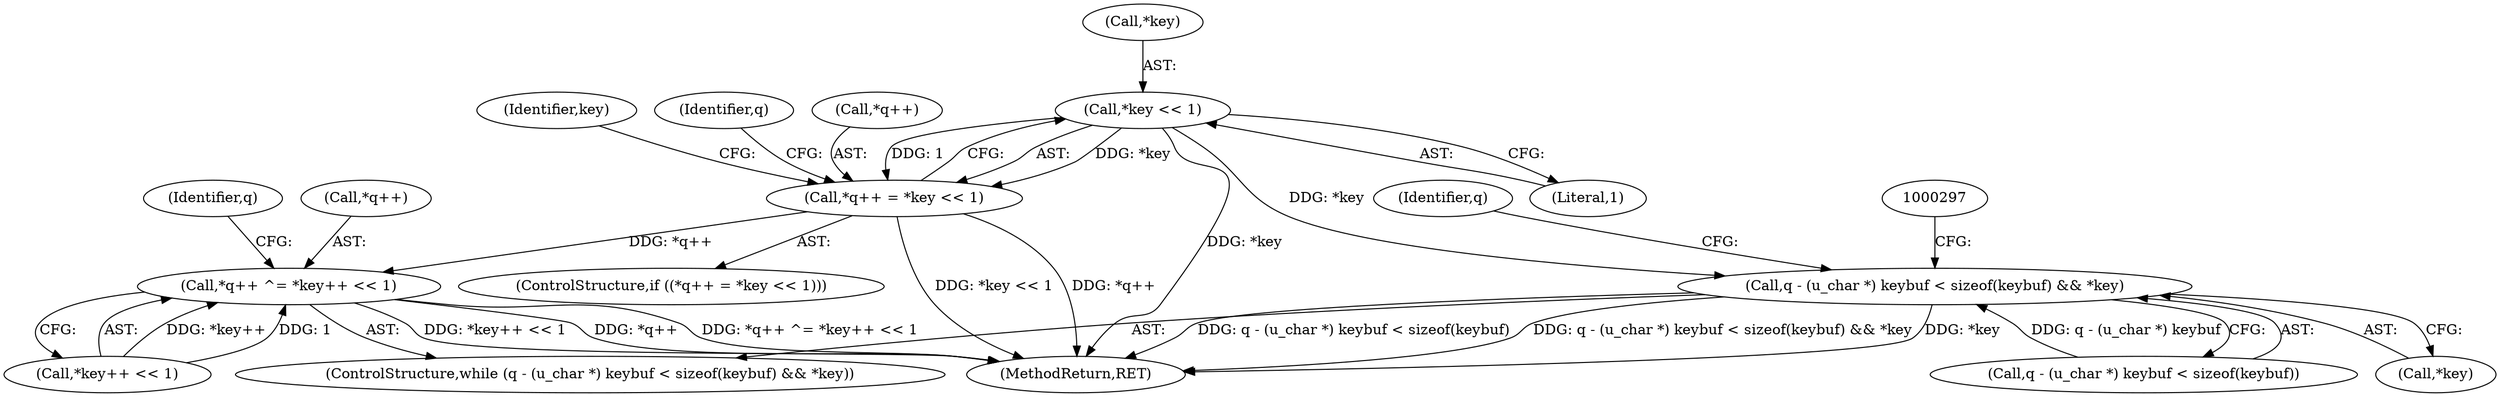digraph "0_php_aab49e934de1fff046e659cbec46e3d053b41c34@pointer" {
"1000148" [label="(Call,*key << 1)"];
"1000144" [label="(Call,*q++ = *key << 1)"];
"1000285" [label="(Call,*q++ ^= *key++ << 1)"];
"1000274" [label="(Call,q - (u_char *) keybuf < sizeof(keybuf) && *key)"];
"1000286" [label="(Call,*q++)"];
"1000151" [label="(Literal,1)"];
"1000148" [label="(Call,*key << 1)"];
"1000273" [label="(ControlStructure,while (q - (u_char *) keybuf < sizeof(keybuf) && *key))"];
"1000285" [label="(Call,*q++ ^= *key++ << 1)"];
"1000288" [label="(Identifier,q)"];
"1000283" [label="(Call,*key)"];
"1000274" [label="(Call,q - (u_char *) keybuf < sizeof(keybuf) && *key)"];
"1000144" [label="(Call,*q++ = *key << 1)"];
"1000153" [label="(Identifier,key)"];
"1000143" [label="(ControlStructure,if ((*q++ = *key << 1)))"];
"1000136" [label="(Identifier,q)"];
"1000289" [label="(Call,*key++ << 1)"];
"1000277" [label="(Identifier,q)"];
"1000275" [label="(Call,q - (u_char *) keybuf < sizeof(keybuf))"];
"1000149" [label="(Call,*key)"];
"1000145" [label="(Call,*q++)"];
"1000540" [label="(MethodReturn,RET)"];
"1000148" -> "1000144"  [label="AST: "];
"1000148" -> "1000151"  [label="CFG: "];
"1000149" -> "1000148"  [label="AST: "];
"1000151" -> "1000148"  [label="AST: "];
"1000144" -> "1000148"  [label="CFG: "];
"1000148" -> "1000540"  [label="DDG: *key"];
"1000148" -> "1000144"  [label="DDG: *key"];
"1000148" -> "1000144"  [label="DDG: 1"];
"1000148" -> "1000274"  [label="DDG: *key"];
"1000144" -> "1000143"  [label="AST: "];
"1000145" -> "1000144"  [label="AST: "];
"1000136" -> "1000144"  [label="CFG: "];
"1000153" -> "1000144"  [label="CFG: "];
"1000144" -> "1000540"  [label="DDG: *key << 1"];
"1000144" -> "1000540"  [label="DDG: *q++"];
"1000144" -> "1000285"  [label="DDG: *q++"];
"1000285" -> "1000273"  [label="AST: "];
"1000285" -> "1000289"  [label="CFG: "];
"1000286" -> "1000285"  [label="AST: "];
"1000289" -> "1000285"  [label="AST: "];
"1000277" -> "1000285"  [label="CFG: "];
"1000285" -> "1000540"  [label="DDG: *q++"];
"1000285" -> "1000540"  [label="DDG: *q++ ^= *key++ << 1"];
"1000285" -> "1000540"  [label="DDG: *key++ << 1"];
"1000289" -> "1000285"  [label="DDG: *key++"];
"1000289" -> "1000285"  [label="DDG: 1"];
"1000274" -> "1000273"  [label="AST: "];
"1000274" -> "1000275"  [label="CFG: "];
"1000274" -> "1000283"  [label="CFG: "];
"1000275" -> "1000274"  [label="AST: "];
"1000283" -> "1000274"  [label="AST: "];
"1000288" -> "1000274"  [label="CFG: "];
"1000297" -> "1000274"  [label="CFG: "];
"1000274" -> "1000540"  [label="DDG: q - (u_char *) keybuf < sizeof(keybuf)"];
"1000274" -> "1000540"  [label="DDG: q - (u_char *) keybuf < sizeof(keybuf) && *key"];
"1000274" -> "1000540"  [label="DDG: *key"];
"1000275" -> "1000274"  [label="DDG: q - (u_char *) keybuf"];
}
